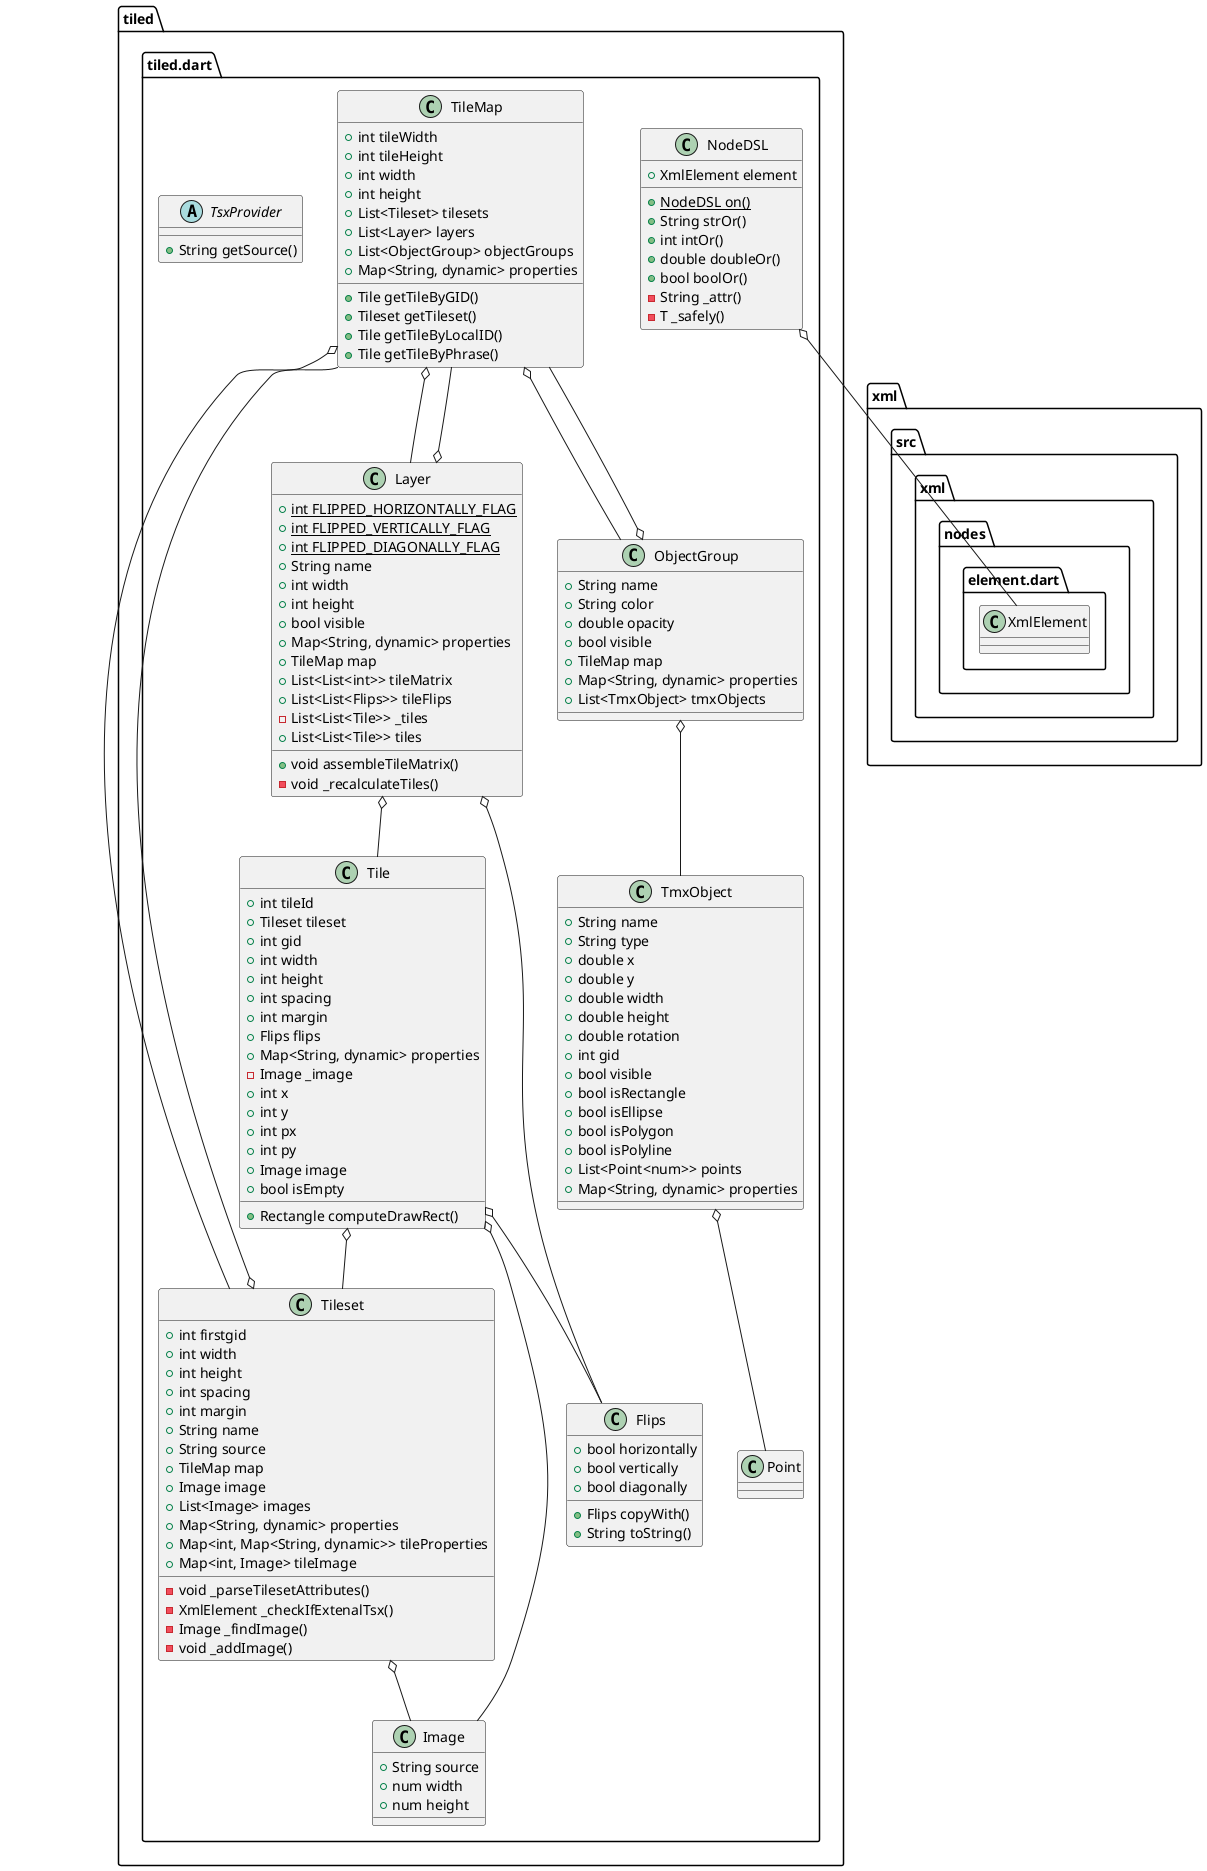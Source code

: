 @startuml
set namespaceSeparator ::

class "tiled::tiled.dart::TileMap" {
  +int tileWidth
  +int tileHeight
  +int width
  +int height
  +List<Tileset> tilesets
  +List<Layer> layers
  +List<ObjectGroup> objectGroups
  +Map<String, dynamic> properties
  +Tile getTileByGID()
  +Tileset getTileset()
  +Tile getTileByLocalID()
  +Tile getTileByPhrase()
}

"tiled::tiled.dart::TileMap" o-- "tiled::tiled.dart::Tileset"
"tiled::tiled.dart::TileMap" o-- "tiled::tiled.dart::Layer"
"tiled::tiled.dart::TileMap" o-- "tiled::tiled.dart::ObjectGroup"

class "tiled::tiled.dart::Tileset" {
  +int firstgid
  +int width
  +int height
  +int spacing
  +int margin
  +String name
  +String source
  +TileMap map
  +Image image
  +List<Image> images
  +Map<String, dynamic> properties
  +Map<int, Map<String, dynamic>> tileProperties
  +Map<int, Image> tileImage
  -void _parseTilesetAttributes()
  -XmlElement _checkIfExtenalTsx()
  -Image _findImage()
  -void _addImage()
}

"tiled::tiled.dart::Tileset" o-- "tiled::tiled.dart::TileMap"
"tiled::tiled.dart::Tileset" o-- "tiled::tiled.dart::Image"

class "tiled::tiled.dart::Image" {
  +String source
  +num width
  +num height
}

class "tiled::tiled.dart::Layer" {
  {static} +int FLIPPED_HORIZONTALLY_FLAG
  {static} +int FLIPPED_VERTICALLY_FLAG
  {static} +int FLIPPED_DIAGONALLY_FLAG
  +String name
  +int width
  +int height
  +bool visible
  +Map<String, dynamic> properties
  +TileMap map
  +List<List<int>> tileMatrix
  +List<List<Flips>> tileFlips
  -List<List<Tile>> _tiles
  +List<List<Tile>> tiles
  +void assembleTileMatrix()
  -void _recalculateTiles()
}

"tiled::tiled.dart::Layer" o-- "tiled::tiled.dart::TileMap"
"tiled::tiled.dart::Layer" o-- "tiled::tiled.dart::Flips"
"tiled::tiled.dart::Layer" o-- "tiled::tiled.dart::Tile"

class "tiled::tiled.dart::Tile" {
  +int tileId
  +Tileset tileset
  +int gid
  +int width
  +int height
  +int spacing
  +int margin
  +Flips flips
  +Map<String, dynamic> properties
  -Image _image
  +int x
  +int y
  +int px
  +int py
  +Image image
  +bool isEmpty
  +Rectangle computeDrawRect()
}

"tiled::tiled.dart::Tile" o-- "tiled::tiled.dart::Tileset"
"tiled::tiled.dart::Tile" o-- "tiled::tiled.dart::Flips"
"tiled::tiled.dart::Tile" o-- "tiled::tiled.dart::Image"

class "tiled::tiled.dart::ObjectGroup" {
  +String name
  +String color
  +double opacity
  +bool visible
  +TileMap map
  +Map<String, dynamic> properties
  +List<TmxObject> tmxObjects
}

"tiled::tiled.dart::ObjectGroup" o-- "tiled::tiled.dart::TileMap"
"tiled::tiled.dart::ObjectGroup" o-- "tiled::tiled.dart::TmxObject"

class "tiled::tiled.dart::TmxObject" {
  +String name
  +String type
  +double x
  +double y
  +double width
  +double height
  +double rotation
  +int gid
  +bool visible
  +bool isRectangle
  +bool isEllipse
  +bool isPolygon
  +bool isPolyline
  +List<Point<num>> points
  +Map<String, dynamic> properties
}
"tiled::tiled.dart::TmxObject" o-- "tiled::tiled.dart::Point"

class "tiled::tiled.dart::NodeDSL" {
  +XmlElement element
  {static} +NodeDSL on()
  +String strOr()
  +int intOr()
  +double doubleOr()
  +bool boolOr()
  -String _attr()
  -T _safely()
}

"tiled::tiled.dart::NodeDSL" o-- "xml::src::xml::nodes::element.dart::XmlElement"

abstract class "tiled::tiled.dart::TsxProvider" {
  +String getSource()
}

class "tiled::tiled.dart::Flips" {
  +bool horizontally
  +bool vertically
  +bool diagonally
  +Flips copyWith()
  +String toString()
}


@enduml